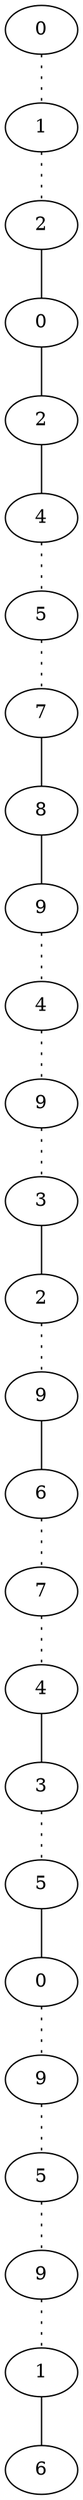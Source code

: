 graph {
a0[label=0];
a1[label=1];
a2[label=2];
a3[label=0];
a4[label=2];
a5[label=4];
a6[label=5];
a7[label=7];
a8[label=8];
a9[label=9];
a10[label=4];
a11[label=9];
a12[label=3];
a13[label=2];
a14[label=9];
a15[label=6];
a16[label=7];
a17[label=4];
a18[label=3];
a19[label=5];
a20[label=0];
a21[label=9];
a22[label=5];
a23[label=9];
a24[label=1];
a25[label=6];
a0 -- a1 [style=dotted];
a1 -- a2 [style=dotted];
a2 -- a3;
a3 -- a4;
a4 -- a5;
a5 -- a6 [style=dotted];
a6 -- a7 [style=dotted];
a7 -- a8;
a8 -- a9;
a9 -- a10 [style=dotted];
a10 -- a11 [style=dotted];
a11 -- a12 [style=dotted];
a12 -- a13;
a13 -- a14 [style=dotted];
a14 -- a15;
a15 -- a16 [style=dotted];
a16 -- a17 [style=dotted];
a17 -- a18;
a18 -- a19 [style=dotted];
a19 -- a20;
a20 -- a21 [style=dotted];
a21 -- a22 [style=dotted];
a22 -- a23 [style=dotted];
a23 -- a24 [style=dotted];
a24 -- a25;
}
